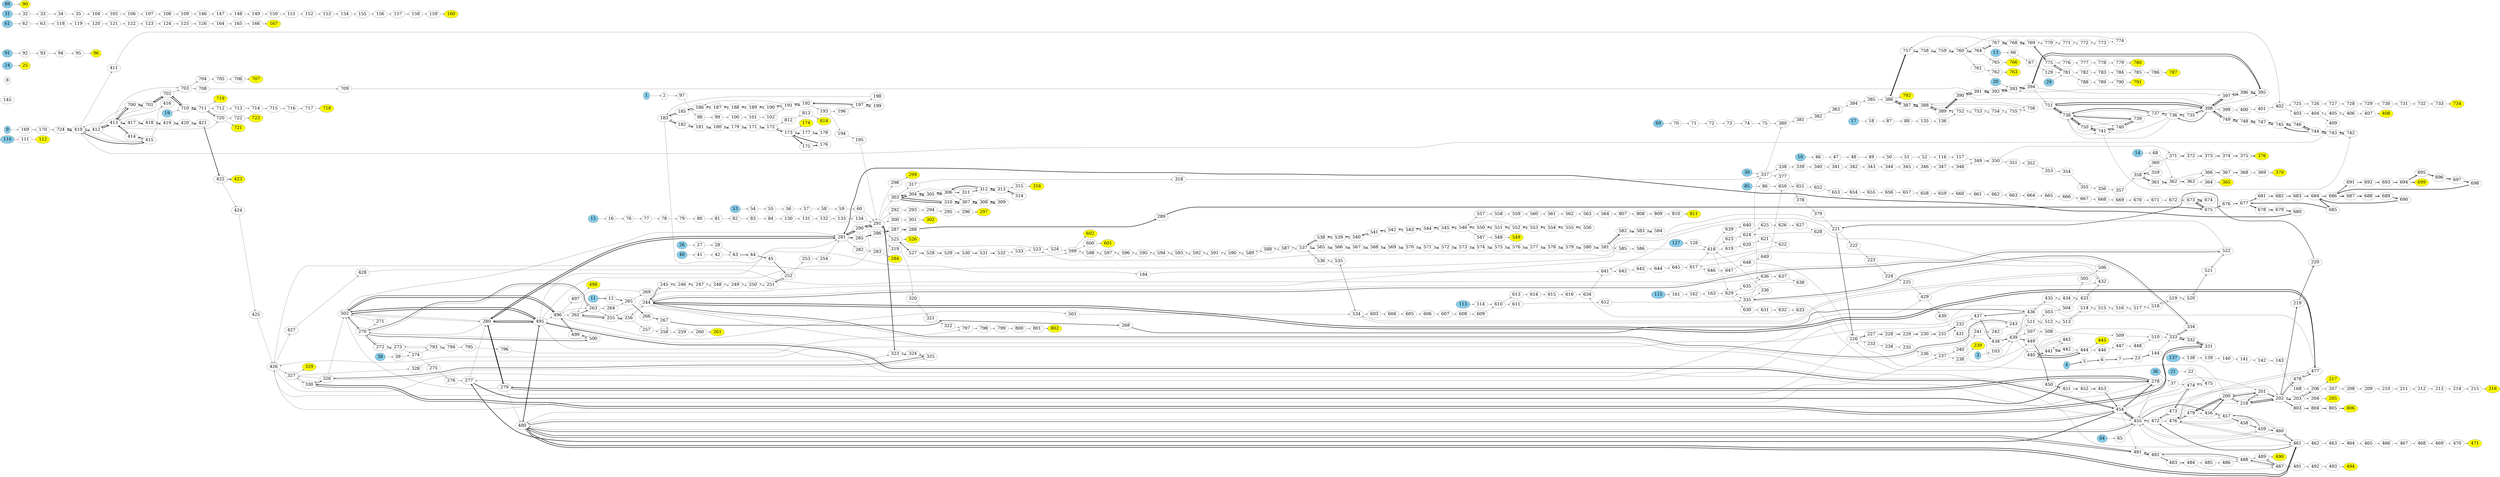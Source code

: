 digraph SpacerGraph {
rankdir="LR";
node [fontsize = 40];
"110"[style=filled, fillcolor=skyblue]
"111"
"112"[style=filled, fillcolor=yellow]
"9"[style=filled, fillcolor=skyblue]
"169"
"170"
"724"
"502"
"270"
"272"
"273"
"274"
"793"
"794"
"495"
"280"
"281"
"290"
"291"
"323"
"324"
"325"
"326"
"327"
"330"
"331"
"332"
"333"
"334"
"335"
"337"
"380"
"359"
"358"
"361"
"362"
"363"
"366"
"367"
"368"
"369"
"370"[style=filled, fillcolor=yellow]
"525"
"527"
"528"
"529"
"530"
"531"
"532"
"533"
"523"
"526"[style=filled, fillcolor=yellow]
"1"[style=filled, fillcolor=skyblue]
"2"
"97"
"98"
"99"
"100"
"101"
"102"
"191"
"192"
"193"
"196"
"197"
"199"
"319"
"320"
"321"
"322"
"797"
"64"[style=filled, fillcolor=skyblue]
"65"
"455"
"454"
"277"
"278"
"648"
"226"
"233"
"234"
"235"
"236"
"237"
"240"
"241"
"242"
"243"
"244"
"255"
"262"
"263"
"500"
"499"
"496"
"456"
"200"
"201"
"202"
"803"
"804"
"805"
"806"[style=filled, fillcolor=yellow]
"750"
"738"
"751"
"398"
"397"
"396"
"395"
"394"
"393"
"392"
"391"
"390"
"389"
"752"
"753"
"754"
"755"
"756"
"388"
"387"
"386"
"792"[style=filled, fillcolor=yellow]
"501"
"534"
"603"
"604"
"605"
"606"
"607"
"608"
"609"
"610"
"613"
"614"
"615"
"616"
"634"
"641"
"556"
"555"
"554"
"553"
"552"
"551"
"550"
"546"
"557"
"558"
"559"
"560"
"561"
"562"
"563"
"564"
"807"
"808"
"809"
"810"
"811"[style=filled, fillcolor=yellow]
"757"
"758"
"759"
"760"
"764"
"767"
"768"
"769"
"775"
"781"
"788"
"789"
"790"
"791"[style=filled, fillcolor=yellow]
"145"
"581"
"585"
"586"
"618"
"639"
"640"
"219"
"220"
"221"
"227"
"228"
"229"
"230"
"231"
"232"
"449"
"503"
"504"
"505"
"506"
"426"
"238"
"239"[style=filled, fillcolor=yellow]
"412"
"413"
"700"
"701"
"410"
"479"
"457"
"458"
"459"
"460"
"461"
"480"
"742"
"743"
"744"
"745"
"747"
"748"
"749"
"735"
"736"
"737"
"739"
"740"
"741"
"782"
"783"
"784"
"785"
"786"
"787"[style=filled, fillcolor=yellow]
"194"
"195"
"481"
"482"
"483"
"484"
"487"
"491"
"492"
"493"
"494"[style=filled, fillcolor=yellow]
"8"
"29"[style=filled, fillcolor=skyblue]
"256"
"257"
"258"
"259"
"260"
"261"[style=filled, fillcolor=yellow]
"303"
"317"
"318"
"377"
"378"
"379"
"222"
"223"
"224"
"225"
"429"
"432"
"617"
"646"
"647"
"649"
"650"
"489"
"488"
"264"
"265"
"269"
"309"
"308"
"307"
"310"
"304"
"305"
"306"
"311"
"312"
"313"
"315"
"316"[style=filled, fillcolor=yellow]
"38"[style=filled, fillcolor=skyblue]
"39"
"275"
"276"
"271"
"24"[style=filled, fillcolor=skyblue]
"25"[style=filled, fillcolor=yellow]
"218"
"773"
"772"
"771"
"770"
"36"[style=filled, fillcolor=skyblue]
"37"
"474"
"478"
"477"
"522"
"521"
"520"
"519"
"518"
"517"
"516"
"515"
"514"
"513"
"512"
"511"
"439"
"436"
"435"
"434"
"433"
"535"
"536"
"537"
"587"
"588"
"589"
"590"
"591"
"592"
"593"
"594"
"595"
"596"
"597"
"598"
"599"
"30"[style=filled, fillcolor=skyblue]
"338"
"339"
"340"
"341"
"342"
"343"
"344"
"345"
"346"
"347"
"348"
"349"
"350"
"371"
"372"
"373"
"374"
"375"
"376"[style=filled, fillcolor=yellow]
"19"[style=filled, fillcolor=skyblue]
"710"
"702"
"53"[style=filled, fillcolor=skyblue]
"54"
"55"
"56"
"57"
"58"
"59"
"60"
"10"[style=filled, fillcolor=skyblue]
"46"
"47"
"48"
"49"
"50"
"51"
"52"
"116"
"117"
"351"
"352"
"353"
"354"
"355"
"356"
"357"
"360"
"442"
"441"
"443"
"440"
"444"
"40"[style=filled, fillcolor=skyblue]
"41"
"42"
"43"
"44"
"45"
"252"
"251"
"250"
"249"
"248"
"247"
"246"
"245"
"476"
"472"
"279"
"364"
"365"[style=filled, fillcolor=yellow]
"674"
"673"
"675"
"676"
"677"
"681"
"682"
"683"
"684"
"686"
"691"
"692"
"693"
"694"
"699"[style=filled, fillcolor=yellow]
"15"[style=filled, fillcolor=skyblue]
"16"
"76"
"77"
"78"
"79"
"80"
"81"
"82"
"83"
"84"
"130"
"131"
"132"
"133"
"134"
"711"
"203"
"206"
"217"[style=filled, fillcolor=yellow]
"115"[style=filled, fillcolor=skyblue]
"161"
"162"
"163"
"629"
"635"
"636"
"637"
"638"
"207"
"208"
"209"
"210"
"211"
"212"
"213"
"214"
"215"
"216"[style=filled, fillcolor=yellow]
"85"[style=filled, fillcolor=skyblue]
"86"
"651"
"652"
"653"
"654"
"655"
"656"
"657"
"658"
"659"
"660"
"661"
"662"
"663"
"664"
"665"
"666"
"667"
"668"
"669"
"670"
"671"
"672"
"720"
"795"
"796"
"798"
"799"
"800"
"801"
"802"[style=filled, fillcolor=yellow]
"300"
"301"
"302"[style=filled, fillcolor=yellow]
"137"[style=filled, fillcolor=skyblue]
"138"
"139"
"140"
"141"
"142"
"143"
"168"
"746"
"485"
"486"
"490"[style=filled, fillcolor=yellow]
"446"
"447"
"448"
"510"
"26"[style=filled, fillcolor=skyblue]
"27"
"28"
"204"
"205"[style=filled, fillcolor=yellow]
"178"
"177"
"173"
"172"
"171"
"179"
"180"
"181"
"182"
"183"
"185"
"186"
"187"
"188"
"189"
"190"
"175"
"176"
"174"[style=filled, fillcolor=yellow]
"812"
"813"
"814"[style=filled, fillcolor=yellow]
"602"[style=filled, fillcolor=yellow]
"14"[style=filled, fillcolor=skyblue]
"68"
"719"[style=filled, fillcolor=yellow]
"314"
"545"
"544"
"543"
"542"
"541"
"540"
"539"
"538"
"565"
"566"
"567"
"568"
"569"
"570"
"571"
"572"
"573"
"574"
"575"
"576"
"577"
"578"
"579"
"580"
"582"
"583"
"584"
"695"
"696"
"697"
"698"
"687"
"688"
"689"
"690"
"685"
"678"
"679"
"680"
"285"
"286"
"287"
"288"
"289"
"430"
"431"
"507"
"508"
"509"
"20"[style=filled, fillcolor=skyblue]
"415"
"416"
"703"
"708"
"709"
"399"
"400"
"401"
"402"
"725"
"726"
"727"
"728"
"729"
"730"
"731"
"732"
"733"
"734"[style=filled, fillcolor=yellow]
"406"
"405"
"404"
"409"
"91"[style=filled, fillcolor=skyblue]
"92"
"93"
"94"
"95"
"96"[style=filled, fillcolor=yellow]
"414"
"417"
"418"
"419"
"420"
"421"
"422"
"424"
"425"
"427"
"428"
"445"[style=filled, fillcolor=yellow]
"497"
"498"[style=filled, fillcolor=yellow]
"198"
"184"
"642"
"643"
"644"
"645"
"630"
"631"
"632"
"633"
"423"[style=filled, fillcolor=yellow]
"113"[style=filled, fillcolor=skyblue]
"114"
"611"
"612"
"69"[style=filled, fillcolor=skyblue]
"70"
"71"
"72"
"73"
"74"
"75"
"381"
"382"
"383"
"384"
"385"
"17"[style=filled, fillcolor=skyblue]
"18"
"87"
"88"
"135"
"136"
"765"
"766"[style=filled, fillcolor=yellow]
"253"
"254"
"282"
"283"
"284"[style=filled, fillcolor=yellow]
"411"
"403"
"407"
"408"[style=filled, fillcolor=yellow]
"11"[style=filled, fillcolor=skyblue]
"12"
"266"
"267"
"268"
"437"
"438"
"450"
"451"
"452"
"453"
"462"
"463"
"464"
"465"
"466"
"467"
"468"
"469"
"470"
"471"[style=filled, fillcolor=yellow]
"547"
"548"
"549"[style=filled, fillcolor=yellow]
"13"[style=filled, fillcolor=skyblue]
"66"
"67"
"129"
"774"
"761"
"762"
"763"[style=filled, fillcolor=yellow]
"61"[style=filled, fillcolor=skyblue]
"62"
"63"
"118"
"119"
"120"
"121"
"122"
"123"
"124"
"125"
"126"
"164"
"165"
"166"
"167"[style=filled, fillcolor=yellow]
"31"[style=filled, fillcolor=skyblue]
"32"
"33"
"34"
"35"
"104"
"105"
"106"
"107"
"108"
"109"
"146"
"147"
"148"
"149"
"150"
"151"
"152"
"153"
"154"
"155"
"156"
"157"
"158"
"159"
"160"[style=filled, fillcolor=yellow]
"336"
"623"
"624"
"625"
"626"
"627"
"628"
"776"
"777"
"778"
"779"
"780"[style=filled, fillcolor=yellow]
"298"
"299"[style=filled, fillcolor=yellow]
"21"[style=filled, fillcolor=skyblue]
"22"
"475"
"473"
"3"[style=filled, fillcolor=skyblue]
"103"
"722"
"723"[style=filled, fillcolor=yellow]
"721"[style=filled, fillcolor=yellow]
"712"
"713"
"714"
"715"
"716"
"717"
"718"[style=filled, fillcolor=yellow]
"292"
"293"
"294"
"295"
"296"
"297"[style=filled, fillcolor=yellow]
"329"[style=filled, fillcolor=yellow]
"4"[style=filled, fillcolor=skyblue]
"5"
"6"
"7"
"23"
"144"
"89"[style=filled, fillcolor=skyblue]
"90"[style=filled, fillcolor=yellow]
"524"
"600"
"601"[style=filled, fillcolor=yellow]
"704"
"705"
"706"
"707"[style=filled, fillcolor=yellow]
"328"
"127"[style=filled, fillcolor=skyblue]
"128"
"619"
"620"
"621"
"622"
"110" -> "111" [color=red, penwidth=1]
"111" -> "112" [color=red, penwidth=1]
"9" -> "169" [penwidth=1]
"169" -> "170" [penwidth=1]
"170" -> "724" [penwidth=1]
"724" -> "410" [penwidth=4]
"502" -> "270" [penwidth=3]
"502" -> "495" [penwidth=4]
"502" -> "280" [penwidth=1]
"502" -> "281" [penwidth=1]
"502" -> "496" [penwidth=4]
"270" -> "502" [penwidth=1]
"270" -> "272" [penwidth=3]
"270" -> "263" [penwidth=1]
"270" -> "500" [penwidth=3]
"270" -> "271" [penwidth=1]
"272" -> "270" [penwidth=1]
"272" -> "273" [penwidth=3]
"273" -> "272" [penwidth=1]
"273" -> "274" [penwidth=1]
"273" -> "793" [penwidth=1]
"274" -> "793" [penwidth=1]
"274" -> "275" [penwidth=1]
"793" -> "273" [penwidth=1]
"793" -> "794" [penwidth=3]
"794" -> "793" [penwidth=1]
"794" -> "795" [penwidth=1]
"495" -> "502" [penwidth=4]
"495" -> "280" [penwidth=4]
"495" -> "281" [penwidth=1]
"495" -> "291" [penwidth=1]
"495" -> "455" [penwidth=1]
"495" -> "454" [penwidth=4]
"495" -> "496" [penwidth=1]
"495" -> "480" [penwidth=3]
"280" -> "502" [penwidth=1]
"280" -> "270" [penwidth=1]
"280" -> "495" [penwidth=4]
"280" -> "281" [penwidth=4]
"280" -> "279" [penwidth=4]
"281" -> "280" [penwidth=4]
"281" -> "290" [penwidth=4]
"281" -> "285" [penwidth=4]
"281" -> "282" [penwidth=1]
"290" -> "281" [penwidth=4]
"290" -> "291" [penwidth=4]
"291" -> "290" [penwidth=4]
"291" -> "323" [penwidth=3]
"291" -> "525" [penwidth=1]
"291" -> "319" [penwidth=1]
"291" -> "303" [penwidth=1]
"291" -> "300" [penwidth=1]
"291" -> "298" [penwidth=1]
"291" -> "292" [penwidth=1]
"323" -> "291" [penwidth=3]
"323" -> "324" [penwidth=3]
"324" -> "323" [penwidth=1]
"324" -> "325" [penwidth=3]
"325" -> "324" [penwidth=1]
"325" -> "326" [penwidth=3]
"326" -> "502" [penwidth=1]
"326" -> "325" [penwidth=1]
"326" -> "327" [penwidth=1]
"326" -> "330" [penwidth=1]
"327" -> "330" [penwidth=1]
"327" -> "329" [penwidth=1]
"327" -> "328" [penwidth=1]
"330" -> "326" [penwidth=3]
"330" -> "327" [penwidth=1]
"330" -> "331" [penwidth=3]
"331" -> "330" [penwidth=4]
"331" -> "332" [penwidth=3]
"332" -> "331" [penwidth=4]
"332" -> "333" [penwidth=3]
"333" -> "332" [penwidth=4]
"333" -> "334" [penwidth=3]
"334" -> "333" [penwidth=1]
"334" -> "335" [penwidth=3]
"335" -> "333" [penwidth=1]
"335" -> "334" [penwidth=1]
"335" -> "337" [penwidth=1]
"335" -> "336" [penwidth=1]
"337" -> "380" [penwidth=1]
"337" -> "377" [penwidth=1]
"337" -> "338" [penwidth=1]
"380" -> "381" [penwidth=1]
"359" -> "358" [penwidth=4]
"358" -> "359" [penwidth=1]
"358" -> "361" [penwidth=4]
"358" -> "360" [penwidth=1]
"361" -> "358" [penwidth=1]
"361" -> "362" [penwidth=4]
"362" -> "361" [penwidth=1]
"362" -> "363" [penwidth=3]
"362" -> "366" [penwidth=1]
"363" -> "366" [penwidth=1]
"363" -> "364" [penwidth=1]
"366" -> "367" [penwidth=3]
"367" -> "368" [penwidth=3]
"368" -> "369" [penwidth=1]
"369" -> "370" [penwidth=1]
"525" -> "527" [penwidth=3]
"525" -> "526" [penwidth=1]
"527" -> "528" [penwidth=3]
"528" -> "529" [penwidth=3]
"529" -> "530" [penwidth=3]
"530" -> "531" [penwidth=3]
"531" -> "532" [penwidth=3]
"532" -> "533" [penwidth=1]
"532" -> "599" [penwidth=1]
"533" -> "523" [penwidth=1]
"523" -> "525" [penwidth=1]
"523" -> "524" [penwidth=1]
"1" -> "2" [penwidth=1]
"2" -> "97" [penwidth=1]
"97" -> "98" [penwidth=1]
"98" -> "99" [penwidth=1]
"99" -> "100" [penwidth=1]
"100" -> "101" [penwidth=1]
"101" -> "102" [penwidth=1]
"102" -> "191" [penwidth=1]
"191" -> "192" [penwidth=3]
"191" -> "186" [penwidth=1]
"191" -> "190" [penwidth=4]
"192" -> "191" [penwidth=4]
"192" -> "193" [penwidth=1]
"192" -> "197" [penwidth=1]
"193" -> "196" [penwidth=1]
"193" -> "194" [penwidth=1]
"196" -> "197" [penwidth=1]
"197" -> "192" [penwidth=4]
"197" -> "199" [penwidth=3]
"197" -> "198" [penwidth=1]
"199" -> "197" [penwidth=4]
"319" -> "320" [penwidth=1]
"320" -> "321" [penwidth=1]
"321" -> "322" [penwidth=1]
"322" -> "797" [penwidth=1]
"797" -> "798" [penwidth=1]
"64" -> "65" [penwidth=1]
"65" -> "455" [penwidth=1]
"455" -> "454" [penwidth=4]
"455" -> "278" [penwidth=1]
"455" -> "456" [penwidth=3]
"455" -> "202" [penwidth=1]
"455" -> "459" [penwidth=1]
"455" -> "480" [penwidth=1]
"455" -> "472" [penwidth=1]
"454" -> "495" [penwidth=1]
"454" -> "455" [penwidth=4]
"454" -> "277" [penwidth=4]
"454" -> "278" [penwidth=4]
"454" -> "201" [penwidth=1]
"454" -> "480" [penwidth=1]
"454" -> "481" [penwidth=1]
"277" -> "280" [penwidth=1]
"277" -> "278" [penwidth=4]
"278" -> "454" [penwidth=1]
"278" -> "480" [penwidth=1]
"278" -> "279" [penwidth=4]
"648" -> "226" [penwidth=1]
"648" -> "649" [penwidth=1]
"226" -> "233" [penwidth=1]
"226" -> "227" [penwidth=3]
"226" -> "426" [penwidth=1]
"233" -> "234" [penwidth=1]
"234" -> "235" [penwidth=1]
"235" -> "236" [penwidth=1]
"236" -> "237" [penwidth=1]
"237" -> "240" [penwidth=1]
"237" -> "238" [penwidth=1]
"240" -> "241" [penwidth=1]
"241" -> "242" [penwidth=1]
"242" -> "243" [penwidth=1]
"243" -> "244" [penwidth=3]
"244" -> "243" [penwidth=1]
"244" -> "255" [penwidth=1]
"244" -> "461" [penwidth=1]
"244" -> "256" [penwidth=1]
"244" -> "477" [penwidth=4]
"244" -> "522" [penwidth=3]
"244" -> "245" [penwidth=1]
"255" -> "262" [penwidth=3]
"255" -> "256" [penwidth=4]
"262" -> "255" [penwidth=3]
"262" -> "263" [penwidth=3]
"263" -> "270" [penwidth=3]
"263" -> "255" [penwidth=1]
"263" -> "264" [penwidth=1]
"500" -> "270" [penwidth=1]
"500" -> "499" [penwidth=3]
"499" -> "500" [penwidth=1]
"499" -> "496" [penwidth=3]
"496" -> "502" [penwidth=3]
"496" -> "262" [penwidth=1]
"496" -> "263" [penwidth=1]
"496" -> "499" [penwidth=1]
"496" -> "501" [penwidth=1]
"496" -> "497" [penwidth=1]
"456" -> "200" [penwidth=4]
"456" -> "457" [penwidth=1]
"200" -> "226" [penwidth=1]
"200" -> "201" [penwidth=4]
"200" -> "479" [penwidth=4]
"200" -> "218" [penwidth=3]
"201" -> "200" [penwidth=1]
"201" -> "202" [penwidth=4]
"201" -> "218" [penwidth=3]
"202" -> "200" [penwidth=1]
"202" -> "803" [penwidth=3]
"202" -> "219" [penwidth=3]
"202" -> "218" [penwidth=4]
"202" -> "478" [penwidth=3]
"202" -> "203" [penwidth=4]
"803" -> "804" [penwidth=3]
"804" -> "805" [penwidth=3]
"805" -> "806" [penwidth=3]
"750" -> "738" [penwidth=4]
"750" -> "741" [penwidth=4]
"738" -> "750" [penwidth=4]
"738" -> "751" [penwidth=4]
"738" -> "737" [penwidth=1]
"738" -> "739" [penwidth=4]
"738" -> "740" [penwidth=1]
"738" -> "741" [penwidth=1]
"751" -> "738" [penwidth=4]
"751" -> "398" [penwidth=4]
"398" -> "751" [penwidth=4]
"398" -> "397" [penwidth=4]
"398" -> "395" [penwidth=1]
"398" -> "749" [penwidth=3]
"398" -> "735" [penwidth=4]
"398" -> "736" [penwidth=3]
"398" -> "399" [penwidth=1]
"397" -> "398" [penwidth=4]
"397" -> "396" [penwidth=4]
"396" -> "397" [penwidth=3]
"396" -> "395" [penwidth=4]
"396" -> "393" [penwidth=1]
"395" -> "396" [penwidth=3]
"395" -> "394" [penwidth=4]
"394" -> "751" [penwidth=1]
"394" -> "397" [penwidth=1]
"394" -> "395" [penwidth=3]
"394" -> "393" [penwidth=4]
"393" -> "394" [penwidth=4]
"393" -> "392" [penwidth=4]
"392" -> "393" [penwidth=4]
"392" -> "391" [penwidth=4]
"391" -> "392" [penwidth=4]
"391" -> "390" [penwidth=4]
"390" -> "391" [penwidth=4]
"390" -> "389" [penwidth=4]
"389" -> "390" [penwidth=4]
"389" -> "752" [penwidth=1]
"389" -> "388" [penwidth=4]
"752" -> "389" [penwidth=3]
"752" -> "753" [penwidth=1]
"753" -> "752" [penwidth=1]
"753" -> "754" [penwidth=1]
"754" -> "753" [penwidth=1]
"754" -> "755" [penwidth=1]
"755" -> "754" [penwidth=1]
"755" -> "756" [penwidth=1]
"756" -> "755" [penwidth=1]
"756" -> "388" [penwidth=1]
"388" -> "389" [penwidth=3]
"388" -> "756" [penwidth=1]
"388" -> "387" [penwidth=4]
"387" -> "388" [penwidth=4]
"387" -> "386" [penwidth=4]
"386" -> "387" [penwidth=4]
"386" -> "792" [penwidth=1]
"386" -> "757" [penwidth=4]
"501" -> "534" [penwidth=1]
"534" -> "603" [penwidth=1]
"534" -> "432" [penwidth=1]
"534" -> "535" [penwidth=1]
"603" -> "604" [penwidth=1]
"604" -> "605" [penwidth=1]
"605" -> "606" [penwidth=1]
"606" -> "607" [penwidth=1]
"607" -> "608" [penwidth=1]
"608" -> "609" [penwidth=1]
"609" -> "610" [penwidth=1]
"610" -> "613" [penwidth=1]
"610" -> "611" [penwidth=1]
"613" -> "614" [penwidth=1]
"614" -> "615" [penwidth=1]
"615" -> "616" [penwidth=1]
"616" -> "634" [penwidth=1]
"634" -> "641" [penwidth=1]
"641" -> "642" [penwidth=1]
"556" -> "555" [penwidth=4]
"555" -> "556" [penwidth=1]
"555" -> "554" [penwidth=4]
"554" -> "555" [penwidth=1]
"554" -> "553" [penwidth=4]
"553" -> "554" [penwidth=1]
"553" -> "552" [penwidth=4]
"552" -> "553" [penwidth=1]
"552" -> "551" [penwidth=4]
"552" -> "546" [penwidth=1]
"551" -> "552" [penwidth=1]
"551" -> "550" [penwidth=4]
"550" -> "551" [penwidth=1]
"550" -> "546" [penwidth=4]
"546" -> "550" [penwidth=1]
"546" -> "557" [penwidth=1]
"546" -> "545" [penwidth=4]
"546" -> "547" [penwidth=1]
"557" -> "558" [penwidth=1]
"558" -> "559" [penwidth=1]
"559" -> "560" [penwidth=1]
"560" -> "561" [penwidth=1]
"561" -> "562" [penwidth=1]
"562" -> "563" [penwidth=1]
"563" -> "564" [penwidth=1]
"564" -> "807" [penwidth=1]
"807" -> "808" [penwidth=1]
"808" -> "809" [penwidth=1]
"809" -> "810" [penwidth=1]
"810" -> "811" [penwidth=1]
"757" -> "386" [penwidth=3]
"757" -> "758" [penwidth=4]
"758" -> "757" [penwidth=1]
"758" -> "759" [penwidth=4]
"759" -> "758" [penwidth=1]
"759" -> "760" [penwidth=4]
"760" -> "759" [penwidth=1]
"760" -> "764" [penwidth=4]
"760" -> "761" [penwidth=1]
"764" -> "760" [penwidth=1]
"764" -> "767" [penwidth=4]
"764" -> "765" [penwidth=1]
"767" -> "757" [penwidth=1]
"767" -> "764" [penwidth=1]
"767" -> "768" [penwidth=4]
"768" -> "767" [penwidth=3]
"768" -> "769" [penwidth=4]
"769" -> "768" [penwidth=3]
"769" -> "775" [penwidth=4]
"769" -> "770" [penwidth=1]
"775" -> "769" [penwidth=1]
"775" -> "781" [penwidth=3]
"775" -> "776" [penwidth=1]
"781" -> "775" [penwidth=3]
"781" -> "788" [penwidth=1]
"781" -> "782" [penwidth=1]
"788" -> "789" [penwidth=1]
"789" -> "790" [penwidth=1]
"790" -> "791" [penwidth=1]
"581" -> "585" [penwidth=1]
"581" -> "580" [penwidth=1]
"581" -> "582" [penwidth=4]
"585" -> "586" [penwidth=1]
"586" -> "618" [penwidth=1]
"618" -> "639" [penwidth=1]
"618" -> "629" [penwidth=1]
"618" -> "623" [penwidth=1]
"618" -> "619" [penwidth=1]
"639" -> "640" [penwidth=1]
"640" -> "641" [penwidth=1]
"219" -> "220" [penwidth=3]
"220" -> "221" [penwidth=3]
"221" -> "226" [penwidth=3]
"221" -> "222" [penwidth=1]
"227" -> "228" [penwidth=3]
"228" -> "229" [penwidth=3]
"229" -> "230" [penwidth=3]
"230" -> "231" [penwidth=3]
"231" -> "232" [penwidth=3]
"232" -> "449" [penwidth=1]
"232" -> "437" [penwidth=1]
"449" -> "503" [penwidth=1]
"449" -> "450" [penwidth=3]
"503" -> "504" [penwidth=1]
"504" -> "505" [penwidth=1]
"505" -> "506" [penwidth=1]
"506" -> "426" [penwidth=1]
"426" -> "327" [penwidth=1]
"426" -> "237" [penwidth=1]
"426" -> "429" [penwidth=1]
"426" -> "427" [penwidth=1]
"238" -> "239" [penwidth=1]
"412" -> "413" [penwidth=4]
"412" -> "700" [penwidth=1]
"412" -> "410" [penwidth=1]
"412" -> "415" [penwidth=1]
"413" -> "412" [penwidth=3]
"413" -> "700" [penwidth=4]
"413" -> "410" [penwidth=1]
"413" -> "720" [penwidth=1]
"413" -> "703" [penwidth=1]
"413" -> "414" [penwidth=1]
"413" -> "417" [penwidth=4]
"700" -> "413" [penwidth=3]
"700" -> "701" [penwidth=4]
"701" -> "413" [penwidth=1]
"701" -> "700" [penwidth=3]
"701" -> "702" [penwidth=4]
"410" -> "724" [penwidth=4]
"410" -> "412" [penwidth=4]
"410" -> "415" [penwidth=4]
"410" -> "411" [penwidth=1]
"479" -> "456" [penwidth=1]
"479" -> "200" [penwidth=3]
"479" -> "457" [penwidth=1]
"479" -> "476" [penwidth=1]
"457" -> "456" [penwidth=3]
"457" -> "458" [penwidth=3]
"458" -> "459" [penwidth=3]
"459" -> "455" [penwidth=1]
"459" -> "457" [penwidth=3]
"459" -> "460" [penwidth=3]
"460" -> "455" [penwidth=1]
"460" -> "461" [penwidth=3]
"460" -> "476" [penwidth=1]
"461" -> "460" [penwidth=1]
"461" -> "480" [penwidth=4]
"461" -> "476" [penwidth=1]
"461" -> "472" [penwidth=3]
"461" -> "462" [penwidth=1]
"480" -> "495" [penwidth=3]
"480" -> "455" [penwidth=3]
"480" -> "454" [penwidth=3]
"480" -> "461" [penwidth=4]
"480" -> "481" [penwidth=3]
"742" -> "743" [penwidth=4]
"743" -> "742" [penwidth=3]
"743" -> "744" [penwidth=4]
"744" -> "743" [penwidth=3]
"744" -> "745" [penwidth=4]
"744" -> "746" [penwidth=4]
"745" -> "747" [penwidth=4]
"745" -> "746" [penwidth=3]
"747" -> "745" [penwidth=3]
"747" -> "748" [penwidth=4]
"748" -> "747" [penwidth=3]
"748" -> "749" [penwidth=4]
"749" -> "398" [penwidth=4]
"749" -> "748" [penwidth=3]
"735" -> "398" [penwidth=1]
"735" -> "736" [penwidth=4]
"736" -> "738" [penwidth=1]
"736" -> "735" [penwidth=1]
"736" -> "737" [penwidth=4]
"736" -> "741" [penwidth=1]
"737" -> "738" [penwidth=4]
"737" -> "398" [penwidth=1]
"737" -> "736" [penwidth=1]
"739" -> "750" [penwidth=1]
"739" -> "738" [penwidth=1]
"739" -> "737" [penwidth=1]
"739" -> "740" [penwidth=3]
"740" -> "739" [penwidth=3]
"740" -> "741" [penwidth=4]
"741" -> "750" [penwidth=4]
"741" -> "742" [penwidth=1]
"741" -> "740" [penwidth=3]
"782" -> "783" [penwidth=1]
"783" -> "784" [penwidth=1]
"784" -> "785" [penwidth=1]
"785" -> "786" [penwidth=1]
"786" -> "787" [penwidth=1]
"194" -> "195" [penwidth=1]
"195" -> "291" [penwidth=1]
"481" -> "480" [penwidth=3]
"481" -> "482" [penwidth=4]
"482" -> "481" [penwidth=3]
"482" -> "483" [penwidth=3]
"482" -> "488" [penwidth=1]
"483" -> "484" [penwidth=3]
"484" -> "487" [penwidth=1]
"484" -> "485" [penwidth=1]
"487" -> "491" [penwidth=1]
"487" -> "489" [penwidth=1]
"487" -> "488" [penwidth=3]
"491" -> "492" [penwidth=1]
"492" -> "493" [penwidth=1]
"493" -> "494" [penwidth=1]
"29" -> "781" [penwidth=1]
"256" -> "244" [penwidth=1]
"256" -> "255" [penwidth=1]
"256" -> "257" [penwidth=1]
"257" -> "258" [penwidth=1]
"258" -> "258" [penwidth=1]
"258" -> "259" [penwidth=1]
"259" -> "260" [penwidth=1]
"260" -> "261" [penwidth=1]
"303" -> "317" [penwidth=1]
"303" -> "310" [penwidth=4]
"303" -> "304" [penwidth=4]
"317" -> "318" [penwidth=1]
"318" -> "337" [penwidth=1]
"377" -> "378" [penwidth=1]
"378" -> "379" [penwidth=1]
"379" -> "221" [penwidth=1]
"222" -> "223" [penwidth=1]
"223" -> "224" [penwidth=1]
"224" -> "225" [penwidth=1]
"225" -> "429" [penwidth=1]
"429" -> "432" [penwidth=1]
"429" -> "430" [penwidth=1]
"432" -> "534" [penwidth=1]
"432" -> "617" [penwidth=1]
"432" -> "433" [penwidth=1]
"617" -> "618" [penwidth=1]
"617" -> "646" [penwidth=1]
"646" -> "647" [penwidth=1]
"647" -> "648" [penwidth=1]
"649" -> "650" [penwidth=1]
"650" -> "651" [penwidth=1]
"489" -> "487" [penwidth=3]
"489" -> "490" [penwidth=1]
"488" -> "482" [penwidth=3]
"488" -> "487" [penwidth=1]
"488" -> "489" [penwidth=1]
"264" -> "265" [penwidth=1]
"265" -> "269" [penwidth=1]
"265" -> "266" [penwidth=3]
"269" -> "262" [penwidth=1]
"309" -> "308" [penwidth=4]
"308" -> "309" [penwidth=4]
"308" -> "307" [penwidth=4]
"307" -> "308" [penwidth=4]
"307" -> "310" [penwidth=4]
"310" -> "303" [penwidth=4]
"310" -> "307" [penwidth=4]
"304" -> "303" [penwidth=4]
"304" -> "305" [penwidth=4]
"305" -> "304" [penwidth=4]
"305" -> "306" [penwidth=4]
"306" -> "307" [penwidth=1]
"306" -> "304" [penwidth=1]
"306" -> "305" [penwidth=4]
"306" -> "311" [penwidth=3]
"306" -> "312" [penwidth=1]
"311" -> "312" [penwidth=3]
"312" -> "306" [penwidth=4]
"312" -> "313" [penwidth=4]
"313" -> "312" [penwidth=4]
"313" -> "315" [penwidth=1]
"313" -> "314" [penwidth=1]
"315" -> "316" [penwidth=1]
"38" -> "39" [penwidth=1]
"39" -> "274" [penwidth=1]
"275" -> "276" [penwidth=1]
"276" -> "277" [penwidth=1]
"271" -> "502" [penwidth=1]
"24" -> "25" [penwidth=1]
"218" -> "200" [penwidth=1]
"218" -> "201" [penwidth=1]
"218" -> "202" [penwidth=4]
"218" -> "476" [penwidth=1]
"773" -> "772" [penwidth=1]
"773" -> "774" [penwidth=1]
"772" -> "773" [penwidth=1]
"772" -> "771" [penwidth=1]
"771" -> "772" [penwidth=1]
"771" -> "770" [penwidth=1]
"770" -> "769" [penwidth=1]
"770" -> "771" [penwidth=1]
"36" -> "37" [penwidth=1]
"37" -> "474" [penwidth=1]
"474" -> "455" [penwidth=1]
"474" -> "475" [penwidth=1]
"474" -> "473" [penwidth=3]
"478" -> "202" [penwidth=1]
"478" -> "477" [penwidth=3]
"477" -> "277" [penwidth=1]
"477" -> "244" [penwidth=4]
"477" -> "478" [penwidth=1]
"477" -> "476" [penwidth=1]
"522" -> "523" [penwidth=1]
"522" -> "244" [penwidth=1]
"522" -> "521" [penwidth=1]
"521" -> "522" [penwidth=1]
"521" -> "520" [penwidth=1]
"520" -> "521" [penwidth=1]
"520" -> "519" [penwidth=1]
"519" -> "520" [penwidth=1]
"519" -> "518" [penwidth=1]
"518" -> "519" [penwidth=1]
"518" -> "517" [penwidth=1]
"517" -> "518" [penwidth=1]
"517" -> "516" [penwidth=1]
"516" -> "517" [penwidth=1]
"516" -> "515" [penwidth=1]
"515" -> "516" [penwidth=1]
"515" -> "514" [penwidth=1]
"514" -> "515" [penwidth=1]
"514" -> "513" [penwidth=1]
"513" -> "514" [penwidth=1]
"513" -> "512" [penwidth=1]
"512" -> "513" [penwidth=1]
"512" -> "511" [penwidth=1]
"511" -> "512" [penwidth=1]
"511" -> "439" [penwidth=1]
"439" -> "449" [penwidth=3]
"439" -> "511" [penwidth=1]
"439" -> "436" [penwidth=1]
"439" -> "440" [penwidth=1]
"439" -> "507" [penwidth=1]
"436" -> "439" [penwidth=1]
"436" -> "435" [penwidth=1]
"436" -> "437" [penwidth=3]
"435" -> "436" [penwidth=1]
"435" -> "434" [penwidth=1]
"434" -> "435" [penwidth=1]
"434" -> "433" [penwidth=1]
"433" -> "432" [penwidth=1]
"433" -> "434" [penwidth=1]
"535" -> "534" [penwidth=1]
"535" -> "536" [penwidth=1]
"536" -> "535" [penwidth=1]
"536" -> "537" [penwidth=1]
"537" -> "536" [penwidth=1]
"537" -> "587" [penwidth=1]
"537" -> "538" [penwidth=1]
"537" -> "565" [penwidth=4]
"587" -> "537" [penwidth=1]
"587" -> "588" [penwidth=1]
"588" -> "587" [penwidth=1]
"588" -> "589" [penwidth=1]
"589" -> "588" [penwidth=1]
"589" -> "590" [penwidth=1]
"590" -> "589" [penwidth=1]
"590" -> "591" [penwidth=1]
"591" -> "590" [penwidth=1]
"591" -> "592" [penwidth=1]
"592" -> "591" [penwidth=1]
"592" -> "593" [penwidth=1]
"593" -> "592" [penwidth=1]
"593" -> "594" [penwidth=1]
"594" -> "593" [penwidth=1]
"594" -> "595" [penwidth=1]
"595" -> "594" [penwidth=1]
"595" -> "596" [penwidth=1]
"596" -> "595" [penwidth=1]
"596" -> "597" [penwidth=1]
"597" -> "596" [penwidth=1]
"597" -> "598" [penwidth=1]
"598" -> "597" [penwidth=1]
"598" -> "599" [penwidth=1]
"599" -> "598" [penwidth=1]
"599" -> "602" [penwidth=1]
"599" -> "600" [penwidth=1]
"30" -> "337" [penwidth=1]
"338" -> "339" [penwidth=1]
"339" -> "340" [penwidth=1]
"340" -> "341" [penwidth=1]
"341" -> "342" [penwidth=1]
"342" -> "343" [penwidth=1]
"343" -> "344" [penwidth=1]
"344" -> "345" [penwidth=1]
"345" -> "346" [penwidth=1]
"346" -> "347" [penwidth=1]
"347" -> "348" [penwidth=1]
"348" -> "349" [penwidth=1]
"349" -> "350" [penwidth=3]
"350" -> "371" [penwidth=1]
"350" -> "351" [penwidth=1]
"371" -> "372" [penwidth=3]
"372" -> "373" [penwidth=3]
"373" -> "374" [penwidth=3]
"374" -> "375" [penwidth=3]
"375" -> "376" [penwidth=3]
"19" -> "710" [penwidth=1]
"710" -> "702" [penwidth=4]
"710" -> "711" [penwidth=4]
"702" -> "701" [penwidth=4]
"702" -> "710" [penwidth=4]
"702" -> "703" [penwidth=1]
"53" -> "54" [penwidth=1]
"54" -> "55" [penwidth=1]
"55" -> "56" [penwidth=1]
"56" -> "57" [penwidth=1]
"57" -> "58" [penwidth=1]
"58" -> "59" [penwidth=1]
"59" -> "60" [penwidth=1]
"60" -> "291" [penwidth=1]
"10" -> "46" [penwidth=1]
"46" -> "47" [penwidth=1]
"47" -> "48" [penwidth=1]
"48" -> "49" [penwidth=1]
"49" -> "50" [penwidth=1]
"50" -> "51" [penwidth=1]
"51" -> "52" [penwidth=1]
"52" -> "116" [penwidth=1]
"116" -> "117" [penwidth=1]
"117" -> "349" [penwidth=1]
"351" -> "352" [penwidth=1]
"352" -> "353" [penwidth=1]
"353" -> "354" [penwidth=1]
"354" -> "355" [penwidth=1]
"355" -> "356" [penwidth=1]
"356" -> "357" [penwidth=1]
"357" -> "358" [penwidth=1]
"360" -> "371" [penwidth=1]
"442" -> "441" [penwidth=3]
"442" -> "444" [penwidth=1]
"441" -> "442" [penwidth=4]
"441" -> "443" [penwidth=1]
"441" -> "440" [penwidth=1]
"443" -> "441" [penwidth=1]
"443" -> "440" [penwidth=1]
"440" -> "441" [penwidth=3]
"440" -> "443" [penwidth=1]
"440" -> "444" [penwidth=4]
"444" -> "440" [penwidth=3]
"444" -> "446" [penwidth=1]
"444" -> "445" [penwidth=1]
"40" -> "41" [penwidth=1]
"41" -> "42" [penwidth=1]
"42" -> "43" [penwidth=1]
"43" -> "44" [penwidth=3]
"44" -> "45" [penwidth=3]
"45" -> "252" [penwidth=3]
"252" -> "251" [penwidth=3]
"252" -> "253" [penwidth=1]
"251" -> "252" [penwidth=1]
"251" -> "250" [penwidth=1]
"250" -> "251" [penwidth=1]
"250" -> "249" [penwidth=1]
"249" -> "250" [penwidth=1]
"249" -> "248" [penwidth=1]
"248" -> "249" [penwidth=1]
"248" -> "247" [penwidth=1]
"247" -> "248" [penwidth=1]
"247" -> "246" [penwidth=3]
"246" -> "247" [penwidth=1]
"246" -> "245" [penwidth=3]
"245" -> "244" [penwidth=3]
"245" -> "246" [penwidth=1]
"476" -> "479" [penwidth=3]
"476" -> "460" [penwidth=1]
"476" -> "461" [penwidth=1]
"476" -> "477" [penwidth=1]
"472" -> "455" [penwidth=3]
"472" -> "476" [penwidth=1]
"472" -> "473" [penwidth=1]
"279" -> "502" [penwidth=1]
"279" -> "280" [penwidth=4]
"279" -> "278" [penwidth=3]
"279" -> "480" [penwidth=1]
"364" -> "365" [penwidth=1]
"674" -> "673" [penwidth=3]
"673" -> "674" [penwidth=4]
"673" -> "675" [penwidth=3]
"675" -> "673" [penwidth=4]
"675" -> "676" [penwidth=3]
"676" -> "677" [penwidth=3]
"677" -> "681" [penwidth=3]
"677" -> "678" [penwidth=4]
"681" -> "682" [penwidth=3]
"682" -> "683" [penwidth=3]
"683" -> "684" [penwidth=3]
"684" -> "686" [penwidth=3]
"684" -> "685" [penwidth=4]
"686" -> "691" [penwidth=3]
"686" -> "687" [penwidth=4]
"691" -> "692" [penwidth=3]
"692" -> "693" [penwidth=3]
"693" -> "694" [penwidth=3]
"694" -> "699" [penwidth=3]
"694" -> "695" [penwidth=4]
"15" -> "16" [penwidth=1]
"16" -> "76" [penwidth=1]
"76" -> "77" [penwidth=1]
"77" -> "78" [penwidth=1]
"78" -> "79" [penwidth=1]
"79" -> "80" [penwidth=1]
"80" -> "81" [penwidth=1]
"81" -> "82" [penwidth=1]
"82" -> "83" [penwidth=1]
"83" -> "84" [penwidth=1]
"84" -> "130" [penwidth=1]
"130" -> "131" [penwidth=1]
"131" -> "132" [penwidth=1]
"132" -> "133" [penwidth=1]
"133" -> "134" [penwidth=1]
"134" -> "291" [penwidth=1]
"711" -> "710" [penwidth=3]
"711" -> "720" [penwidth=3]
"711" -> "719" [penwidth=1]
"711" -> "712" [penwidth=1]
"203" -> "202" [penwidth=1]
"203" -> "206" [penwidth=3]
"203" -> "204" [penwidth=1]
"206" -> "203" [penwidth=1]
"206" -> "217" [penwidth=1]
"206" -> "207" [penwidth=1]
"115" -> "161" [penwidth=1]
"161" -> "162" [penwidth=1]
"162" -> "163" [penwidth=1]
"163" -> "629" [penwidth=1]
"629" -> "335" [penwidth=1]
"629" -> "635" [penwidth=1]
"629" -> "630" [penwidth=1]
"635" -> "636" [penwidth=1]
"636" -> "637" [penwidth=1]
"637" -> "638" [penwidth=1]
"638" -> "629" [penwidth=1]
"207" -> "208" [penwidth=1]
"208" -> "209" [penwidth=1]
"209" -> "210" [penwidth=1]
"210" -> "211" [penwidth=1]
"211" -> "212" [penwidth=1]
"212" -> "213" [penwidth=1]
"213" -> "214" [penwidth=1]
"214" -> "215" [penwidth=1]
"215" -> "216" [penwidth=1]
"85" -> "86" [penwidth=1]
"86" -> "650" [penwidth=1]
"651" -> "652" [penwidth=1]
"652" -> "653" [penwidth=1]
"653" -> "654" [penwidth=1]
"654" -> "655" [penwidth=1]
"655" -> "656" [penwidth=1]
"656" -> "657" [penwidth=1]
"657" -> "658" [penwidth=1]
"658" -> "659" [penwidth=1]
"659" -> "660" [penwidth=1]
"660" -> "661" [penwidth=1]
"661" -> "662" [penwidth=1]
"662" -> "663" [penwidth=1]
"663" -> "664" [penwidth=1]
"664" -> "665" [penwidth=1]
"665" -> "666" [penwidth=1]
"666" -> "667" [penwidth=1]
"667" -> "668" [penwidth=1]
"668" -> "669" [penwidth=1]
"669" -> "670" [penwidth=1]
"670" -> "671" [penwidth=1]
"671" -> "672" [penwidth=1]
"672" -> "673" [penwidth=1]
"720" -> "711" [penwidth=1]
"720" -> "722" [penwidth=1]
"720" -> "721" [penwidth=1]
"795" -> "796" [penwidth=1]
"796" -> "797" [penwidth=1]
"798" -> "799" [penwidth=1]
"799" -> "800" [penwidth=1]
"800" -> "801" [penwidth=1]
"801" -> "802" [penwidth=1]
"300" -> "301" [penwidth=1]
"301" -> "302" [penwidth=1]
"137" -> "138" [penwidth=1]
"138" -> "139" [penwidth=1]
"139" -> "140" [penwidth=1]
"140" -> "141" [penwidth=1]
"141" -> "142" [penwidth=1]
"142" -> "143" [penwidth=1]
"143" -> "168" [penwidth=1]
"168" -> "206" [penwidth=1]
"746" -> "744" [penwidth=3]
"746" -> "745" [penwidth=4]
"485" -> "486" [penwidth=1]
"486" -> "488" [penwidth=1]
"446" -> "447" [penwidth=1]
"447" -> "448" [penwidth=1]
"448" -> "510" [penwidth=1]
"510" -> "333" [penwidth=1]
"26" -> "27" [penwidth=1]
"27" -> "28" [penwidth=1]
"28" -> "43" [penwidth=1]
"204" -> "205" [penwidth=1]
"178" -> "177" [penwidth=1]
"177" -> "178" [penwidth=4]
"177" -> "173" [penwidth=1]
"173" -> "177" [penwidth=4]
"173" -> "172" [penwidth=1]
"173" -> "175" [penwidth=4]
"173" -> "174" [penwidth=1]
"172" -> "173" [penwidth=4]
"172" -> "171" [penwidth=1]
"172" -> "812" [penwidth=1]
"171" -> "172" [penwidth=4]
"171" -> "179" [penwidth=1]
"179" -> "171" [penwidth=4]
"179" -> "180" [penwidth=1]
"180" -> "179" [penwidth=4]
"180" -> "181" [penwidth=1]
"181" -> "180" [penwidth=4]
"181" -> "182" [penwidth=1]
"182" -> "181" [penwidth=4]
"182" -> "183" [penwidth=1]
"183" -> "182" [penwidth=4]
"183" -> "185" [penwidth=1]
"183" -> "184" [penwidth=1]
"185" -> "183" [penwidth=4]
"185" -> "186" [penwidth=1]
"186" -> "185" [penwidth=4]
"186" -> "187" [penwidth=1]
"187" -> "186" [penwidth=4]
"187" -> "188" [penwidth=1]
"188" -> "187" [penwidth=4]
"188" -> "189" [penwidth=1]
"189" -> "188" [penwidth=4]
"189" -> "190" [penwidth=1]
"190" -> "191" [penwidth=1]
"190" -> "189" [penwidth=4]
"175" -> "176" [penwidth=4]
"176" -> "173" [penwidth=4]
"812" -> "813" [penwidth=1]
"813" -> "814" [penwidth=1]
"14" -> "68" [penwidth=1]
"68" -> "362" [penwidth=1]
"314" -> "313" [penwidth=4]
"545" -> "546" [penwidth=1]
"545" -> "544" [penwidth=4]
"544" -> "545" [penwidth=1]
"544" -> "543" [penwidth=4]
"543" -> "544" [penwidth=1]
"543" -> "542" [penwidth=4]
"542" -> "543" [penwidth=1]
"542" -> "541" [penwidth=4]
"541" -> "542" [penwidth=1]
"541" -> "540" [penwidth=4]
"540" -> "541" [penwidth=1]
"540" -> "539" [penwidth=4]
"539" -> "540" [penwidth=1]
"539" -> "538" [penwidth=4]
"538" -> "537" [penwidth=4]
"538" -> "539" [penwidth=1]
"565" -> "537" [penwidth=1]
"565" -> "566" [penwidth=4]
"566" -> "565" [penwidth=1]
"566" -> "567" [penwidth=4]
"567" -> "566" [penwidth=1]
"567" -> "568" [penwidth=4]
"568" -> "567" [penwidth=1]
"568" -> "569" [penwidth=4]
"569" -> "568" [penwidth=1]
"569" -> "570" [penwidth=4]
"570" -> "569" [penwidth=1]
"570" -> "571" [penwidth=4]
"571" -> "570" [penwidth=1]
"571" -> "572" [penwidth=4]
"572" -> "571" [penwidth=1]
"572" -> "573" [penwidth=4]
"573" -> "572" [penwidth=1]
"573" -> "574" [penwidth=4]
"574" -> "573" [penwidth=1]
"574" -> "575" [penwidth=4]
"575" -> "574" [penwidth=1]
"575" -> "576" [penwidth=4]
"576" -> "575" [penwidth=1]
"576" -> "577" [penwidth=4]
"577" -> "576" [penwidth=1]
"577" -> "578" [penwidth=4]
"578" -> "577" [penwidth=1]
"578" -> "579" [penwidth=4]
"579" -> "578" [penwidth=1]
"579" -> "580" [penwidth=4]
"580" -> "581" [penwidth=4]
"580" -> "579" [penwidth=1]
"582" -> "581" [penwidth=1]
"582" -> "583" [penwidth=4]
"583" -> "582" [penwidth=1]
"583" -> "584" [penwidth=4]
"584" -> "583" [penwidth=1]
"695" -> "696" [penwidth=4]
"696" -> "697" [penwidth=4]
"697" -> "698" [penwidth=4]
"698" -> "686" [penwidth=4]
"687" -> "688" [penwidth=4]
"688" -> "689" [penwidth=4]
"689" -> "690" [penwidth=4]
"690" -> "684" [penwidth=4]
"685" -> "677" [penwidth=4]
"678" -> "679" [penwidth=4]
"679" -> "680" [penwidth=4]
"680" -> "281" [penwidth=4]
"285" -> "286" [penwidth=4]
"286" -> "287" [penwidth=4]
"287" -> "288" [penwidth=4]
"288" -> "289" [penwidth=4]
"289" -> "675" [penwidth=4]
"430" -> "431" [penwidth=1]
"431" -> "439" [penwidth=1]
"507" -> "508" [penwidth=1]
"508" -> "509" [penwidth=1]
"509" -> "510" [penwidth=1]
"20" -> "393" [penwidth=1]
"415" -> "410" [penwidth=1]
"415" -> "416" [penwidth=1]
"415" -> "414" [penwidth=4]
"416" -> "413" [penwidth=1]
"703" -> "708" [penwidth=1]
"703" -> "704" [penwidth=1]
"708" -> "709" [penwidth=1]
"709" -> "398" [penwidth=1]
"399" -> "400" [penwidth=1]
"400" -> "401" [penwidth=1]
"401" -> "402" [penwidth=1]
"402" -> "725" [penwidth=1]
"402" -> "403" [penwidth=1]
"725" -> "726" [penwidth=1]
"726" -> "727" [penwidth=1]
"727" -> "728" [penwidth=1]
"728" -> "729" [penwidth=1]
"729" -> "730" [penwidth=1]
"730" -> "731" [penwidth=1]
"731" -> "732" [penwidth=1]
"732" -> "733" [penwidth=1]
"733" -> "734" [penwidth=1]
"406" -> "405" [penwidth=1]
"406" -> "407" [penwidth=1]
"405" -> "406" [penwidth=1]
"405" -> "404" [penwidth=1]
"404" -> "405" [penwidth=1]
"404" -> "409" [penwidth=1]
"409" -> "410" [penwidth=1]
"91" -> "92" [penwidth=1]
"92" -> "93" [penwidth=1]
"93" -> "94" [penwidth=1]
"94" -> "95" [penwidth=1]
"95" -> "96" [penwidth=1]
"414" -> "413" [penwidth=4]
"414" -> "415" [penwidth=1]
"417" -> "413" [penwidth=1]
"417" -> "418" [penwidth=4]
"418" -> "417" [penwidth=1]
"418" -> "419" [penwidth=4]
"419" -> "418" [penwidth=1]
"419" -> "420" [penwidth=4]
"420" -> "419" [penwidth=1]
"420" -> "421" [penwidth=4]
"421" -> "420" [penwidth=1]
"421" -> "422" [penwidth=4]
"422" -> "424" [penwidth=1]
"422" -> "423" [penwidth=3]
"424" -> "425" [penwidth=1]
"425" -> "426" [penwidth=1]
"427" -> "428" [penwidth=1]
"428" -> "636" [penwidth=1]
"497" -> "498" [penwidth=1]
"198" -> "183" [penwidth=1]
"184" -> "641" [penwidth=1]
"642" -> "643" [penwidth=1]
"643" -> "644" [penwidth=1]
"644" -> "645" [penwidth=1]
"645" -> "617" [penwidth=1]
"630" -> "631" [penwidth=1]
"631" -> "632" [penwidth=1]
"632" -> "633" [penwidth=1]
"633" -> "634" [penwidth=1]
"113" -> "114" [penwidth=1]
"114" -> "610" [penwidth=1]
"611" -> "612" [penwidth=1]
"612" -> "335" [penwidth=1]
"69" -> "70" [penwidth=1]
"70" -> "71" [penwidth=1]
"71" -> "72" [penwidth=1]
"72" -> "73" [penwidth=1]
"73" -> "74" [penwidth=1]
"74" -> "75" [penwidth=1]
"75" -> "380" [penwidth=1]
"381" -> "382" [penwidth=1]
"382" -> "383" [penwidth=1]
"383" -> "384" [penwidth=1]
"384" -> "385" [penwidth=1]
"385" -> "386" [penwidth=1]
"17" -> "18" [penwidth=1]
"18" -> "87" [penwidth=1]
"87" -> "88" [penwidth=1]
"88" -> "135" [penwidth=1]
"135" -> "136" [penwidth=1]
"136" -> "752" [penwidth=1]
"765" -> "766" [penwidth=1]
"253" -> "254" [penwidth=1]
"254" -> "281" [penwidth=1]
"282" -> "283" [penwidth=1]
"283" -> "284" [penwidth=1]
"411" -> "402" [penwidth=1]
"403" -> "404" [penwidth=1]
"407" -> "408" [penwidth=1]
"11" -> "12" [penwidth=3]
"12" -> "265" [penwidth=3]
"266" -> "267" [penwidth=3]
"267" -> "268" [penwidth=3]
"268" -> "436" [penwidth=3]
"437" -> "426" [penwidth=1]
"437" -> "438" [penwidth=3]
"438" -> "439" [penwidth=3]
"450" -> "451" [penwidth=3]
"451" -> "452" [penwidth=3]
"452" -> "453" [penwidth=3]
"453" -> "454" [penwidth=3]
"462" -> "463" [penwidth=1]
"463" -> "464" [penwidth=1]
"464" -> "465" [penwidth=1]
"465" -> "466" [penwidth=1]
"466" -> "467" [penwidth=1]
"467" -> "468" [penwidth=1]
"468" -> "469" [penwidth=1]
"469" -> "470" [penwidth=1]
"470" -> "471" [penwidth=1]
"547" -> "548" [penwidth=1]
"548" -> "549" [penwidth=1]
"13" -> "66" [penwidth=1]
"66" -> "67" [penwidth=1]
"67" -> "129" [penwidth=1]
"129" -> "781" [penwidth=1]
"774" -> "760" [penwidth=1]
"761" -> "762" [penwidth=1]
"762" -> "763" [penwidth=1]
"61" -> "62" [penwidth=1]
"62" -> "63" [penwidth=1]
"63" -> "118" [penwidth=1]
"118" -> "119" [penwidth=1]
"119" -> "120" [penwidth=1]
"120" -> "121" [penwidth=1]
"121" -> "122" [penwidth=1]
"122" -> "123" [penwidth=1]
"123" -> "124" [penwidth=1]
"124" -> "125" [penwidth=1]
"125" -> "126" [penwidth=1]
"126" -> "164" [penwidth=1]
"164" -> "165" [penwidth=1]
"165" -> "166" [penwidth=1]
"166" -> "167" [penwidth=1]
"31" -> "32" [penwidth=1]
"32" -> "33" [penwidth=1]
"33" -> "34" [penwidth=1]
"34" -> "35" [penwidth=1]
"35" -> "104" [penwidth=1]
"104" -> "105" [penwidth=1]
"105" -> "106" [penwidth=1]
"106" -> "107" [penwidth=1]
"107" -> "108" [penwidth=1]
"108" -> "109" [penwidth=1]
"109" -> "146" [penwidth=1]
"146" -> "147" [penwidth=1]
"147" -> "148" [penwidth=1]
"148" -> "149" [penwidth=1]
"149" -> "150" [penwidth=1]
"150" -> "151" [penwidth=1]
"151" -> "152" [penwidth=1]
"152" -> "153" [penwidth=1]
"153" -> "154" [penwidth=1]
"154" -> "155" [penwidth=1]
"155" -> "156" [penwidth=1]
"156" -> "157" [penwidth=1]
"157" -> "158" [penwidth=1]
"158" -> "159" [penwidth=1]
"159" -> "160" [penwidth=1]
"336" -> "618" [penwidth=1]
"623" -> "624" [penwidth=1]
"624" -> "625" [penwidth=1]
"625" -> "626" [penwidth=1]
"626" -> "627" [penwidth=1]
"627" -> "628" [penwidth=1]
"628" -> "624" [penwidth=1]
"776" -> "777" [penwidth=1]
"777" -> "778" [penwidth=1]
"778" -> "779" [penwidth=1]
"779" -> "780" [penwidth=1]
"298" -> "299" [penwidth=1]
"21" -> "22" [penwidth=1]
"22" -> "475" [penwidth=1]
"475" -> "474" [penwidth=3]
"473" -> "474" [penwidth=1]
"473" -> "472" [penwidth=3]
"3" -> "103" [penwidth=1]
"103" -> "439" [penwidth=1]
"722" -> "723" [penwidth=1]
"712" -> "713" [penwidth=1]
"713" -> "714" [penwidth=1]
"714" -> "715" [penwidth=1]
"715" -> "716" [penwidth=1]
"716" -> "717" [penwidth=1]
"717" -> "718" [penwidth=1]
"292" -> "293" [penwidth=1]
"293" -> "294" [penwidth=1]
"294" -> "295" [penwidth=1]
"295" -> "296" [penwidth=1]
"296" -> "297" [penwidth=1]
"4" -> "5" [penwidth=3]
"5" -> "6" [penwidth=3]
"6" -> "7" [penwidth=3]
"7" -> "23" [penwidth=3]
"23" -> "144" [penwidth=3]
"144" -> "333" [penwidth=1]
"89" -> "90" [penwidth=1]
"524" -> "599" [penwidth=1]
"600" -> "601" [penwidth=1]
"704" -> "705" [penwidth=1]
"705" -> "706" [penwidth=1]
"706" -> "707" [penwidth=1]
"328" -> "323" [penwidth=1]
"127" -> "128" [penwidth=1]
"128" -> "618" [penwidth=1]
"619" -> "620" [penwidth=1]
"620" -> "621" [penwidth=1]
"621" -> "622" [penwidth=1]
"622" -> "244" [penwidth=1]
}
